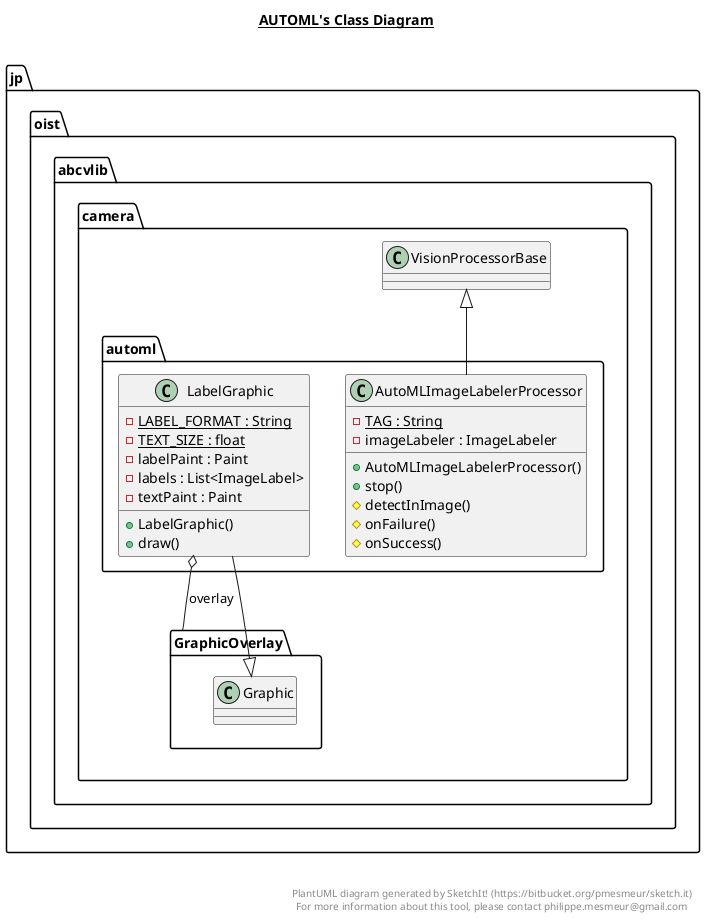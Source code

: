 @startuml

title __AUTOML's Class Diagram__\n

  namespace jp.oist.abcvlib.camera {
    namespace automl {
      class jp.oist.abcvlib.camera.automl.AutoMLImageLabelerProcessor {
          {static} - TAG : String
          - imageLabeler : ImageLabeler
          + AutoMLImageLabelerProcessor()
          + stop()
          # detectInImage()
          # onFailure()
          # onSuccess()
      }
    }
  }
  

  namespace jp.oist.abcvlib.camera {
    namespace automl {
      class jp.oist.abcvlib.camera.automl.LabelGraphic {
          {static} - LABEL_FORMAT : String
          {static} - TEXT_SIZE : float
          - labelPaint : Paint
          - labels : List<ImageLabel>
          - textPaint : Paint
          + LabelGraphic()
          + draw()
      }
    }
  }
  

  jp.oist.abcvlib.camera.automl.AutoMLImageLabelerProcessor -up-|> jp.oist.abcvlib.camera.VisionProcessorBase
  jp.oist.abcvlib.camera.automl.LabelGraphic -up-|> jp.oist.abcvlib.camera.GraphicOverlay.Graphic
  jp.oist.abcvlib.camera.automl.LabelGraphic o-- jp.oist.abcvlib.camera.GraphicOverlay : overlay


right footer


PlantUML diagram generated by SketchIt! (https://bitbucket.org/pmesmeur/sketch.it)
For more information about this tool, please contact philippe.mesmeur@gmail.com
endfooter

@enduml
